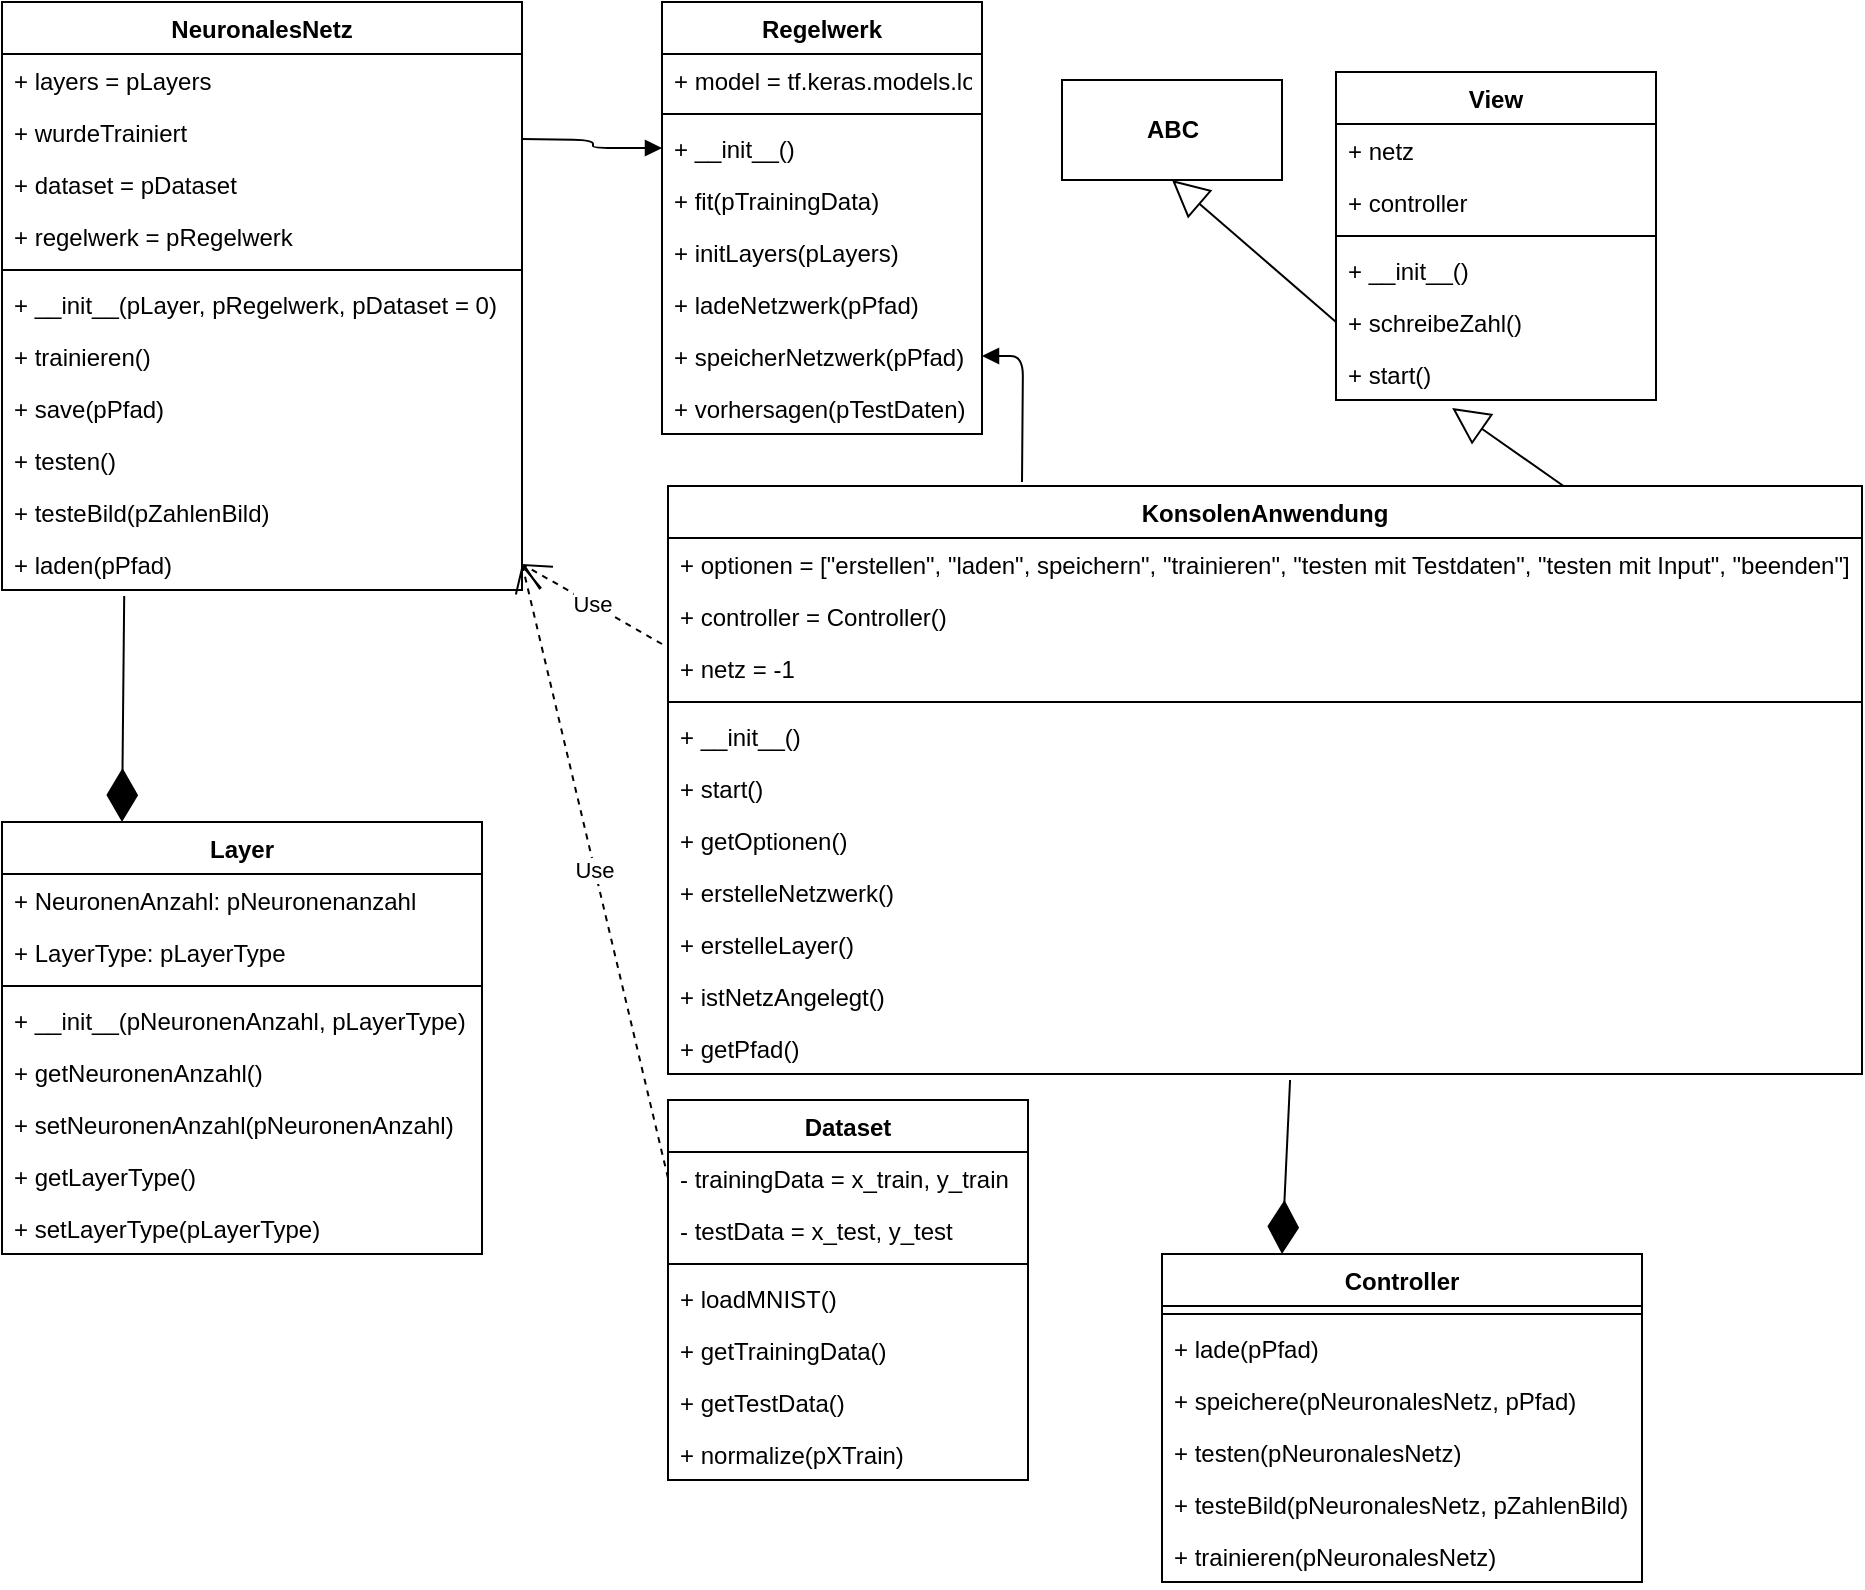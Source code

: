 <mxfile version="12.1.3" type="device" pages="1"><diagram id="2E6pRA4Kk8uPmwoUB0X3" name="Seite-1"><mxGraphModel dx="1172" dy="428" grid="1" gridSize="10" guides="1" tooltips="1" connect="1" arrows="1" fold="1" page="1" pageScale="1" pageWidth="827" pageHeight="1169" math="0" shadow="0"><root><mxCell id="0"/><mxCell id="1" parent="0"/><mxCell id="BfQ1NcIQaK8k666kHlXQ-1" value="NeuronalesNetz" style="swimlane;fontStyle=1;align=center;verticalAlign=top;childLayout=stackLayout;horizontal=1;startSize=26;horizontalStack=0;resizeParent=1;resizeParentMax=0;resizeLast=0;collapsible=1;marginBottom=0;" parent="1" vertex="1"><mxGeometry width="260" height="294" as="geometry"/></mxCell><mxCell id="BfQ1NcIQaK8k666kHlXQ-2" value="+ layers = pLayers" style="text;strokeColor=none;fillColor=none;align=left;verticalAlign=top;spacingLeft=4;spacingRight=4;overflow=hidden;rotatable=0;points=[[0,0.5],[1,0.5]];portConstraint=eastwest;" parent="BfQ1NcIQaK8k666kHlXQ-1" vertex="1"><mxGeometry y="26" width="260" height="26" as="geometry"/></mxCell><mxCell id="BfQ1NcIQaK8k666kHlXQ-3" value="+ wurdeTrainiert" style="text;strokeColor=none;fillColor=none;align=left;verticalAlign=top;spacingLeft=4;spacingRight=4;overflow=hidden;rotatable=0;points=[[0,0.5],[1,0.5]];portConstraint=eastwest;" parent="BfQ1NcIQaK8k666kHlXQ-1" vertex="1"><mxGeometry y="52" width="260" height="26" as="geometry"/></mxCell><mxCell id="BfQ1NcIQaK8k666kHlXQ-4" value="+ dataset = pDataset" style="text;strokeColor=none;fillColor=none;align=left;verticalAlign=top;spacingLeft=4;spacingRight=4;overflow=hidden;rotatable=0;points=[[0,0.5],[1,0.5]];portConstraint=eastwest;" parent="BfQ1NcIQaK8k666kHlXQ-1" vertex="1"><mxGeometry y="78" width="260" height="26" as="geometry"/></mxCell><mxCell id="BfQ1NcIQaK8k666kHlXQ-5" value="+ regelwerk = pRegelwerk" style="text;strokeColor=none;fillColor=none;align=left;verticalAlign=top;spacingLeft=4;spacingRight=4;overflow=hidden;rotatable=0;points=[[0,0.5],[1,0.5]];portConstraint=eastwest;" parent="BfQ1NcIQaK8k666kHlXQ-1" vertex="1"><mxGeometry y="104" width="260" height="26" as="geometry"/></mxCell><mxCell id="BfQ1NcIQaK8k666kHlXQ-6" value="" style="line;strokeWidth=1;fillColor=none;align=left;verticalAlign=middle;spacingTop=-1;spacingLeft=3;spacingRight=3;rotatable=0;labelPosition=right;points=[];portConstraint=eastwest;" parent="BfQ1NcIQaK8k666kHlXQ-1" vertex="1"><mxGeometry y="130" width="260" height="8" as="geometry"/></mxCell><mxCell id="BfQ1NcIQaK8k666kHlXQ-7" value="+ __init__(pLayer, pRegelwerk, pDataset = 0)" style="text;strokeColor=none;fillColor=none;align=left;verticalAlign=top;spacingLeft=4;spacingRight=4;overflow=hidden;rotatable=0;points=[[0,0.5],[1,0.5]];portConstraint=eastwest;" parent="BfQ1NcIQaK8k666kHlXQ-1" vertex="1"><mxGeometry y="138" width="260" height="26" as="geometry"/></mxCell><mxCell id="BfQ1NcIQaK8k666kHlXQ-8" value="+ trainieren()" style="text;strokeColor=none;fillColor=none;align=left;verticalAlign=top;spacingLeft=4;spacingRight=4;overflow=hidden;rotatable=0;points=[[0,0.5],[1,0.5]];portConstraint=eastwest;" parent="BfQ1NcIQaK8k666kHlXQ-1" vertex="1"><mxGeometry y="164" width="260" height="26" as="geometry"/></mxCell><mxCell id="BfQ1NcIQaK8k666kHlXQ-9" value="+ save(pPfad)" style="text;strokeColor=none;fillColor=none;align=left;verticalAlign=top;spacingLeft=4;spacingRight=4;overflow=hidden;rotatable=0;points=[[0,0.5],[1,0.5]];portConstraint=eastwest;" parent="BfQ1NcIQaK8k666kHlXQ-1" vertex="1"><mxGeometry y="190" width="260" height="26" as="geometry"/></mxCell><mxCell id="BfQ1NcIQaK8k666kHlXQ-10" value="+ testen()" style="text;strokeColor=none;fillColor=none;align=left;verticalAlign=top;spacingLeft=4;spacingRight=4;overflow=hidden;rotatable=0;points=[[0,0.5],[1,0.5]];portConstraint=eastwest;" parent="BfQ1NcIQaK8k666kHlXQ-1" vertex="1"><mxGeometry y="216" width="260" height="26" as="geometry"/></mxCell><mxCell id="cCeL-tBeceTXc8WrunCP-2" value="+ testeBild(pZahlenBild)" style="text;strokeColor=none;fillColor=none;align=left;verticalAlign=top;spacingLeft=4;spacingRight=4;overflow=hidden;rotatable=0;points=[[0,0.5],[1,0.5]];portConstraint=eastwest;" vertex="1" parent="BfQ1NcIQaK8k666kHlXQ-1"><mxGeometry y="242" width="260" height="26" as="geometry"/></mxCell><mxCell id="BfQ1NcIQaK8k666kHlXQ-11" value="+ laden(pPfad)" style="text;strokeColor=none;fillColor=none;align=left;verticalAlign=top;spacingLeft=4;spacingRight=4;overflow=hidden;rotatable=0;points=[[0,0.5],[1,0.5]];portConstraint=eastwest;" parent="BfQ1NcIQaK8k666kHlXQ-1" vertex="1"><mxGeometry y="268" width="260" height="26" as="geometry"/></mxCell><mxCell id="BfQ1NcIQaK8k666kHlXQ-12" value="Layer" style="swimlane;fontStyle=1;align=center;verticalAlign=top;childLayout=stackLayout;horizontal=1;startSize=26;horizontalStack=0;resizeParent=1;resizeParentMax=0;resizeLast=0;collapsible=1;marginBottom=0;" parent="1" vertex="1"><mxGeometry y="410" width="240" height="216" as="geometry"/></mxCell><mxCell id="BfQ1NcIQaK8k666kHlXQ-13" value="+ NeuronenAnzahl: pNeuronenanzahl" style="text;strokeColor=none;fillColor=none;align=left;verticalAlign=top;spacingLeft=4;spacingRight=4;overflow=hidden;rotatable=0;points=[[0,0.5],[1,0.5]];portConstraint=eastwest;" parent="BfQ1NcIQaK8k666kHlXQ-12" vertex="1"><mxGeometry y="26" width="240" height="26" as="geometry"/></mxCell><mxCell id="BfQ1NcIQaK8k666kHlXQ-14" value="+ LayerType: pLayerType" style="text;strokeColor=none;fillColor=none;align=left;verticalAlign=top;spacingLeft=4;spacingRight=4;overflow=hidden;rotatable=0;points=[[0,0.5],[1,0.5]];portConstraint=eastwest;" parent="BfQ1NcIQaK8k666kHlXQ-12" vertex="1"><mxGeometry y="52" width="240" height="26" as="geometry"/></mxCell><mxCell id="BfQ1NcIQaK8k666kHlXQ-15" value="" style="line;strokeWidth=1;fillColor=none;align=left;verticalAlign=middle;spacingTop=-1;spacingLeft=3;spacingRight=3;rotatable=0;labelPosition=right;points=[];portConstraint=eastwest;" parent="BfQ1NcIQaK8k666kHlXQ-12" vertex="1"><mxGeometry y="78" width="240" height="8" as="geometry"/></mxCell><mxCell id="BfQ1NcIQaK8k666kHlXQ-16" value="+ __init__(pNeuronenAnzahl, pLayerType)" style="text;strokeColor=none;fillColor=none;align=left;verticalAlign=top;spacingLeft=4;spacingRight=4;overflow=hidden;rotatable=0;points=[[0,0.5],[1,0.5]];portConstraint=eastwest;" parent="BfQ1NcIQaK8k666kHlXQ-12" vertex="1"><mxGeometry y="86" width="240" height="26" as="geometry"/></mxCell><mxCell id="BfQ1NcIQaK8k666kHlXQ-17" value="+ getNeuronenAnzahl()" style="text;strokeColor=none;fillColor=none;align=left;verticalAlign=top;spacingLeft=4;spacingRight=4;overflow=hidden;rotatable=0;points=[[0,0.5],[1,0.5]];portConstraint=eastwest;" parent="BfQ1NcIQaK8k666kHlXQ-12" vertex="1"><mxGeometry y="112" width="240" height="26" as="geometry"/></mxCell><mxCell id="BfQ1NcIQaK8k666kHlXQ-18" value="+ setNeuronenAnzahl(pNeuronenAnzahl)" style="text;strokeColor=none;fillColor=none;align=left;verticalAlign=top;spacingLeft=4;spacingRight=4;overflow=hidden;rotatable=0;points=[[0,0.5],[1,0.5]];portConstraint=eastwest;" parent="BfQ1NcIQaK8k666kHlXQ-12" vertex="1"><mxGeometry y="138" width="240" height="26" as="geometry"/></mxCell><mxCell id="BfQ1NcIQaK8k666kHlXQ-19" value="+ getLayerType()" style="text;strokeColor=none;fillColor=none;align=left;verticalAlign=top;spacingLeft=4;spacingRight=4;overflow=hidden;rotatable=0;points=[[0,0.5],[1,0.5]];portConstraint=eastwest;" parent="BfQ1NcIQaK8k666kHlXQ-12" vertex="1"><mxGeometry y="164" width="240" height="26" as="geometry"/></mxCell><mxCell id="BfQ1NcIQaK8k666kHlXQ-20" value="+ setLayerType(pLayerType)" style="text;strokeColor=none;fillColor=none;align=left;verticalAlign=top;spacingLeft=4;spacingRight=4;overflow=hidden;rotatable=0;points=[[0,0.5],[1,0.5]];portConstraint=eastwest;" parent="BfQ1NcIQaK8k666kHlXQ-12" vertex="1"><mxGeometry y="190" width="240" height="26" as="geometry"/></mxCell><mxCell id="BfQ1NcIQaK8k666kHlXQ-21" value="" style="endArrow=diamondThin;endFill=1;endSize=24;html=1;entryX=0.25;entryY=0;entryDx=0;entryDy=0;exitX=0.235;exitY=1.115;exitDx=0;exitDy=0;exitPerimeter=0;" parent="1" source="BfQ1NcIQaK8k666kHlXQ-11" target="BfQ1NcIQaK8k666kHlXQ-12" edge="1"><mxGeometry width="160" relative="1" as="geometry"><mxPoint x="400" y="80" as="sourcePoint"/><mxPoint x="560" y="80" as="targetPoint"/></mxGeometry></mxCell><mxCell id="BfQ1NcIQaK8k666kHlXQ-28" value="Regelwerk" style="swimlane;fontStyle=1;align=center;verticalAlign=top;childLayout=stackLayout;horizontal=1;startSize=26;horizontalStack=0;resizeParent=1;resizeParentMax=0;resizeLast=0;collapsible=1;marginBottom=0;" parent="1" vertex="1"><mxGeometry x="330" width="160" height="216" as="geometry"/></mxCell><mxCell id="BfQ1NcIQaK8k666kHlXQ-29" value="+ model = tf.keras.models.load_model(pPfad)" style="text;strokeColor=none;fillColor=none;align=left;verticalAlign=top;spacingLeft=4;spacingRight=4;overflow=hidden;rotatable=0;points=[[0,0.5],[1,0.5]];portConstraint=eastwest;" parent="BfQ1NcIQaK8k666kHlXQ-28" vertex="1"><mxGeometry y="26" width="160" height="26" as="geometry"/></mxCell><mxCell id="BfQ1NcIQaK8k666kHlXQ-30" value="" style="line;strokeWidth=1;fillColor=none;align=left;verticalAlign=middle;spacingTop=-1;spacingLeft=3;spacingRight=3;rotatable=0;labelPosition=right;points=[];portConstraint=eastwest;" parent="BfQ1NcIQaK8k666kHlXQ-28" vertex="1"><mxGeometry y="52" width="160" height="8" as="geometry"/></mxCell><mxCell id="BfQ1NcIQaK8k666kHlXQ-31" value="" style="endArrow=block;endFill=1;html=1;edgeStyle=orthogonalEdgeStyle;align=left;verticalAlign=top;entryX=0;entryY=0.5;entryDx=0;entryDy=0;" parent="BfQ1NcIQaK8k666kHlXQ-28" target="BfQ1NcIQaK8k666kHlXQ-33" edge="1"><mxGeometry x="-1" relative="1" as="geometry"><mxPoint x="-70" y="68.5" as="sourcePoint"/><mxPoint x="90" y="68.5" as="targetPoint"/></mxGeometry></mxCell><mxCell id="BfQ1NcIQaK8k666kHlXQ-32" value="" style="resizable=0;html=1;align=left;verticalAlign=bottom;labelBackgroundColor=#ffffff;fontSize=10;" parent="BfQ1NcIQaK8k666kHlXQ-31" connectable="0" vertex="1"><mxGeometry x="-1" relative="1" as="geometry"/></mxCell><mxCell id="BfQ1NcIQaK8k666kHlXQ-33" value="+ __init__()" style="text;strokeColor=none;fillColor=none;align=left;verticalAlign=top;spacingLeft=4;spacingRight=4;overflow=hidden;rotatable=0;points=[[0,0.5],[1,0.5]];portConstraint=eastwest;" parent="BfQ1NcIQaK8k666kHlXQ-28" vertex="1"><mxGeometry y="60" width="160" height="26" as="geometry"/></mxCell><mxCell id="BfQ1NcIQaK8k666kHlXQ-34" value="+ fit(pTrainingData)" style="text;strokeColor=none;fillColor=none;align=left;verticalAlign=top;spacingLeft=4;spacingRight=4;overflow=hidden;rotatable=0;points=[[0,0.5],[1,0.5]];portConstraint=eastwest;" parent="BfQ1NcIQaK8k666kHlXQ-28" vertex="1"><mxGeometry y="86" width="160" height="26" as="geometry"/></mxCell><mxCell id="BfQ1NcIQaK8k666kHlXQ-35" value="+ initLayers(pLayers)" style="text;strokeColor=none;fillColor=none;align=left;verticalAlign=top;spacingLeft=4;spacingRight=4;overflow=hidden;rotatable=0;points=[[0,0.5],[1,0.5]];portConstraint=eastwest;" parent="BfQ1NcIQaK8k666kHlXQ-28" vertex="1"><mxGeometry y="112" width="160" height="26" as="geometry"/></mxCell><mxCell id="BfQ1NcIQaK8k666kHlXQ-36" value="+ ladeNetzwerk(pPfad)&#10;" style="text;strokeColor=none;fillColor=none;align=left;verticalAlign=top;spacingLeft=4;spacingRight=4;overflow=hidden;rotatable=0;points=[[0,0.5],[1,0.5]];portConstraint=eastwest;" parent="BfQ1NcIQaK8k666kHlXQ-28" vertex="1"><mxGeometry y="138" width="160" height="26" as="geometry"/></mxCell><mxCell id="BfQ1NcIQaK8k666kHlXQ-37" value="+ speicherNetzwerk(pPfad)" style="text;strokeColor=none;fillColor=none;align=left;verticalAlign=top;spacingLeft=4;spacingRight=4;overflow=hidden;rotatable=0;points=[[0,0.5],[1,0.5]];portConstraint=eastwest;" parent="BfQ1NcIQaK8k666kHlXQ-28" vertex="1"><mxGeometry y="164" width="160" height="26" as="geometry"/></mxCell><mxCell id="BfQ1NcIQaK8k666kHlXQ-53" value="+ vorhersagen(pTestDaten)" style="text;strokeColor=none;fillColor=none;align=left;verticalAlign=top;spacingLeft=4;spacingRight=4;overflow=hidden;rotatable=0;points=[[0,0.5],[1,0.5]];portConstraint=eastwest;" parent="BfQ1NcIQaK8k666kHlXQ-28" vertex="1"><mxGeometry y="190" width="160" height="26" as="geometry"/></mxCell><mxCell id="BfQ1NcIQaK8k666kHlXQ-38" value="" style="endArrow=block;endFill=1;html=1;edgeStyle=orthogonalEdgeStyle;align=left;verticalAlign=top;exitX=0.973;exitY=0;exitDx=0;exitDy=0;entryX=1;entryY=0.5;entryDx=0;entryDy=0;exitPerimeter=0;" parent="1" target="BfQ1NcIQaK8k666kHlXQ-37" edge="1"><mxGeometry x="-1" relative="1" as="geometry"><mxPoint x="510" y="240" as="sourcePoint"/><mxPoint x="550" y="210" as="targetPoint"/></mxGeometry></mxCell><mxCell id="BfQ1NcIQaK8k666kHlXQ-39" value="Use" style="endArrow=open;endSize=12;dashed=1;html=1;entryX=1;entryY=0.5;entryDx=0;entryDy=0;exitX=0;exitY=0.5;exitDx=0;exitDy=0;" parent="1" target="BfQ1NcIQaK8k666kHlXQ-11" edge="1"><mxGeometry width="160" relative="1" as="geometry"><mxPoint x="330" y="321" as="sourcePoint"/><mxPoint x="330" y="310" as="targetPoint"/></mxGeometry></mxCell><mxCell id="BfQ1NcIQaK8k666kHlXQ-44" value="Dataset" style="swimlane;fontStyle=1;align=center;verticalAlign=top;childLayout=stackLayout;horizontal=1;startSize=26;horizontalStack=0;resizeParent=1;resizeParentMax=0;resizeLast=0;collapsible=1;marginBottom=0;" parent="1" vertex="1"><mxGeometry x="333" y="549" width="180" height="190" as="geometry"/></mxCell><mxCell id="BfQ1NcIQaK8k666kHlXQ-45" value="- trainingData = x_train, y_train" style="text;strokeColor=none;fillColor=none;align=left;verticalAlign=top;spacingLeft=4;spacingRight=4;overflow=hidden;rotatable=0;points=[[0,0.5],[1,0.5]];portConstraint=eastwest;" parent="BfQ1NcIQaK8k666kHlXQ-44" vertex="1"><mxGeometry y="26" width="180" height="26" as="geometry"/></mxCell><mxCell id="BfQ1NcIQaK8k666kHlXQ-46" value="- testData = x_test, y_test" style="text;strokeColor=none;fillColor=none;align=left;verticalAlign=top;spacingLeft=4;spacingRight=4;overflow=hidden;rotatable=0;points=[[0,0.5],[1,0.5]];portConstraint=eastwest;" parent="BfQ1NcIQaK8k666kHlXQ-44" vertex="1"><mxGeometry y="52" width="180" height="26" as="geometry"/></mxCell><mxCell id="BfQ1NcIQaK8k666kHlXQ-47" value="" style="line;strokeWidth=1;fillColor=none;align=left;verticalAlign=middle;spacingTop=-1;spacingLeft=3;spacingRight=3;rotatable=0;labelPosition=right;points=[];portConstraint=eastwest;" parent="BfQ1NcIQaK8k666kHlXQ-44" vertex="1"><mxGeometry y="78" width="180" height="8" as="geometry"/></mxCell><mxCell id="BfQ1NcIQaK8k666kHlXQ-48" value="+ loadMNIST()" style="text;strokeColor=none;fillColor=none;align=left;verticalAlign=top;spacingLeft=4;spacingRight=4;overflow=hidden;rotatable=0;points=[[0,0.5],[1,0.5]];portConstraint=eastwest;" parent="BfQ1NcIQaK8k666kHlXQ-44" vertex="1"><mxGeometry y="86" width="180" height="26" as="geometry"/></mxCell><mxCell id="BfQ1NcIQaK8k666kHlXQ-49" value="+ getTrainingData()" style="text;strokeColor=none;fillColor=none;align=left;verticalAlign=top;spacingLeft=4;spacingRight=4;overflow=hidden;rotatable=0;points=[[0,0.5],[1,0.5]];portConstraint=eastwest;" parent="BfQ1NcIQaK8k666kHlXQ-44" vertex="1"><mxGeometry y="112" width="180" height="26" as="geometry"/></mxCell><mxCell id="BfQ1NcIQaK8k666kHlXQ-50" value="+ getTestData()" style="text;strokeColor=none;fillColor=none;align=left;verticalAlign=top;spacingLeft=4;spacingRight=4;overflow=hidden;rotatable=0;points=[[0,0.5],[1,0.5]];portConstraint=eastwest;" parent="BfQ1NcIQaK8k666kHlXQ-44" vertex="1"><mxGeometry y="138" width="180" height="26" as="geometry"/></mxCell><mxCell id="BfQ1NcIQaK8k666kHlXQ-51" value="+ normalize(pXTrain)" style="text;strokeColor=none;fillColor=none;align=left;verticalAlign=top;spacingLeft=4;spacingRight=4;overflow=hidden;rotatable=0;points=[[0,0.5],[1,0.5]];portConstraint=eastwest;" parent="BfQ1NcIQaK8k666kHlXQ-44" vertex="1"><mxGeometry y="164" width="180" height="26" as="geometry"/></mxCell><mxCell id="BfQ1NcIQaK8k666kHlXQ-52" value="Use" style="endArrow=open;endSize=12;dashed=1;html=1;entryX=1;entryY=0.5;entryDx=0;entryDy=0;exitX=0;exitY=0.5;exitDx=0;exitDy=0;" parent="1" source="BfQ1NcIQaK8k666kHlXQ-45" target="BfQ1NcIQaK8k666kHlXQ-11" edge="1"><mxGeometry width="160" relative="1" as="geometry"><mxPoint x="330" y="460" as="sourcePoint"/><mxPoint x="490" y="460" as="targetPoint"/></mxGeometry></mxCell><mxCell id="BfQ1NcIQaK8k666kHlXQ-56" value="KonsolenAnwendung" style="swimlane;fontStyle=1;align=center;verticalAlign=top;childLayout=stackLayout;horizontal=1;startSize=26;horizontalStack=0;resizeParent=1;resizeParentMax=0;resizeLast=0;collapsible=1;marginBottom=0;" parent="1" vertex="1"><mxGeometry x="333" y="242" width="597" height="294" as="geometry"/></mxCell><mxCell id="BfQ1NcIQaK8k666kHlXQ-57" value="+ optionen = [&quot;erstellen&quot;, &quot;laden&quot;, speichern&quot;, &quot;trainieren&quot;, &quot;testen mit Testdaten&quot;, &quot;testen mit Input&quot;, &quot;beenden&quot;]" style="text;strokeColor=none;fillColor=none;align=left;verticalAlign=top;spacingLeft=4;spacingRight=4;overflow=hidden;rotatable=0;points=[[0,0.5],[1,0.5]];portConstraint=eastwest;" parent="BfQ1NcIQaK8k666kHlXQ-56" vertex="1"><mxGeometry y="26" width="597" height="26" as="geometry"/></mxCell><mxCell id="BfQ1NcIQaK8k666kHlXQ-60" value="+ controller = Controller()" style="text;strokeColor=none;fillColor=none;align=left;verticalAlign=top;spacingLeft=4;spacingRight=4;overflow=hidden;rotatable=0;points=[[0,0.5],[1,0.5]];portConstraint=eastwest;" parent="BfQ1NcIQaK8k666kHlXQ-56" vertex="1"><mxGeometry y="52" width="597" height="26" as="geometry"/></mxCell><mxCell id="BfQ1NcIQaK8k666kHlXQ-61" value="+ netz = -1" style="text;strokeColor=none;fillColor=none;align=left;verticalAlign=top;spacingLeft=4;spacingRight=4;overflow=hidden;rotatable=0;points=[[0,0.5],[1,0.5]];portConstraint=eastwest;" parent="BfQ1NcIQaK8k666kHlXQ-56" vertex="1"><mxGeometry y="78" width="597" height="26" as="geometry"/></mxCell><mxCell id="BfQ1NcIQaK8k666kHlXQ-58" value="" style="line;strokeWidth=1;fillColor=none;align=left;verticalAlign=middle;spacingTop=-1;spacingLeft=3;spacingRight=3;rotatable=0;labelPosition=right;points=[];portConstraint=eastwest;" parent="BfQ1NcIQaK8k666kHlXQ-56" vertex="1"><mxGeometry y="104" width="597" height="8" as="geometry"/></mxCell><mxCell id="BfQ1NcIQaK8k666kHlXQ-59" value="+ __init__()" style="text;strokeColor=none;fillColor=none;align=left;verticalAlign=top;spacingLeft=4;spacingRight=4;overflow=hidden;rotatable=0;points=[[0,0.5],[1,0.5]];portConstraint=eastwest;" parent="BfQ1NcIQaK8k666kHlXQ-56" vertex="1"><mxGeometry y="112" width="597" height="26" as="geometry"/></mxCell><mxCell id="BfQ1NcIQaK8k666kHlXQ-62" value="+ start()" style="text;strokeColor=none;fillColor=none;align=left;verticalAlign=top;spacingLeft=4;spacingRight=4;overflow=hidden;rotatable=0;points=[[0,0.5],[1,0.5]];portConstraint=eastwest;" parent="BfQ1NcIQaK8k666kHlXQ-56" vertex="1"><mxGeometry y="138" width="597" height="26" as="geometry"/></mxCell><mxCell id="BfQ1NcIQaK8k666kHlXQ-63" value="+ getOptionen()" style="text;strokeColor=none;fillColor=none;align=left;verticalAlign=top;spacingLeft=4;spacingRight=4;overflow=hidden;rotatable=0;points=[[0,0.5],[1,0.5]];portConstraint=eastwest;" parent="BfQ1NcIQaK8k666kHlXQ-56" vertex="1"><mxGeometry y="164" width="597" height="26" as="geometry"/></mxCell><mxCell id="BfQ1NcIQaK8k666kHlXQ-64" value="+ erstelleNetzwerk()" style="text;strokeColor=none;fillColor=none;align=left;verticalAlign=top;spacingLeft=4;spacingRight=4;overflow=hidden;rotatable=0;points=[[0,0.5],[1,0.5]];portConstraint=eastwest;" parent="BfQ1NcIQaK8k666kHlXQ-56" vertex="1"><mxGeometry y="190" width="597" height="26" as="geometry"/></mxCell><mxCell id="BfQ1NcIQaK8k666kHlXQ-65" value="+ erstelleLayer()" style="text;strokeColor=none;fillColor=none;align=left;verticalAlign=top;spacingLeft=4;spacingRight=4;overflow=hidden;rotatable=0;points=[[0,0.5],[1,0.5]];portConstraint=eastwest;" parent="BfQ1NcIQaK8k666kHlXQ-56" vertex="1"><mxGeometry y="216" width="597" height="26" as="geometry"/></mxCell><mxCell id="BfQ1NcIQaK8k666kHlXQ-66" value="+ istNetzAngelegt()" style="text;strokeColor=none;fillColor=none;align=left;verticalAlign=top;spacingLeft=4;spacingRight=4;overflow=hidden;rotatable=0;points=[[0,0.5],[1,0.5]];portConstraint=eastwest;" parent="BfQ1NcIQaK8k666kHlXQ-56" vertex="1"><mxGeometry y="242" width="597" height="26" as="geometry"/></mxCell><mxCell id="BfQ1NcIQaK8k666kHlXQ-67" value="+ getPfad()" style="text;strokeColor=none;fillColor=none;align=left;verticalAlign=top;spacingLeft=4;spacingRight=4;overflow=hidden;rotatable=0;points=[[0,0.5],[1,0.5]];portConstraint=eastwest;" parent="BfQ1NcIQaK8k666kHlXQ-56" vertex="1"><mxGeometry y="268" width="597" height="26" as="geometry"/></mxCell><mxCell id="BfQ1NcIQaK8k666kHlXQ-68" value="Controller" style="swimlane;fontStyle=1;align=center;verticalAlign=top;childLayout=stackLayout;horizontal=1;startSize=26;horizontalStack=0;resizeParent=1;resizeParentMax=0;resizeLast=0;collapsible=1;marginBottom=0;" parent="1" vertex="1"><mxGeometry x="580" y="626" width="240" height="164" as="geometry"/></mxCell><mxCell id="BfQ1NcIQaK8k666kHlXQ-70" value="" style="line;strokeWidth=1;fillColor=none;align=left;verticalAlign=middle;spacingTop=-1;spacingLeft=3;spacingRight=3;rotatable=0;labelPosition=right;points=[];portConstraint=eastwest;" parent="BfQ1NcIQaK8k666kHlXQ-68" vertex="1"><mxGeometry y="26" width="240" height="8" as="geometry"/></mxCell><mxCell id="BfQ1NcIQaK8k666kHlXQ-71" value="+ lade(pPfad)" style="text;strokeColor=none;fillColor=none;align=left;verticalAlign=top;spacingLeft=4;spacingRight=4;overflow=hidden;rotatable=0;points=[[0,0.5],[1,0.5]];portConstraint=eastwest;" parent="BfQ1NcIQaK8k666kHlXQ-68" vertex="1"><mxGeometry y="34" width="240" height="26" as="geometry"/></mxCell><mxCell id="BfQ1NcIQaK8k666kHlXQ-72" value="+ speichere(pNeuronalesNetz, pPfad)" style="text;strokeColor=none;fillColor=none;align=left;verticalAlign=top;spacingLeft=4;spacingRight=4;overflow=hidden;rotatable=0;points=[[0,0.5],[1,0.5]];portConstraint=eastwest;" parent="BfQ1NcIQaK8k666kHlXQ-68" vertex="1"><mxGeometry y="60" width="240" height="26" as="geometry"/></mxCell><mxCell id="BfQ1NcIQaK8k666kHlXQ-73" value="+ testen(pNeuronalesNetz)" style="text;strokeColor=none;fillColor=none;align=left;verticalAlign=top;spacingLeft=4;spacingRight=4;overflow=hidden;rotatable=0;points=[[0,0.5],[1,0.5]];portConstraint=eastwest;" parent="BfQ1NcIQaK8k666kHlXQ-68" vertex="1"><mxGeometry y="86" width="240" height="26" as="geometry"/></mxCell><mxCell id="cCeL-tBeceTXc8WrunCP-1" value="+ testeBild(pNeuronalesNetz, pZahlenBild)" style="text;strokeColor=none;fillColor=none;align=left;verticalAlign=top;spacingLeft=4;spacingRight=4;overflow=hidden;rotatable=0;points=[[0,0.5],[1,0.5]];portConstraint=eastwest;" vertex="1" parent="BfQ1NcIQaK8k666kHlXQ-68"><mxGeometry y="112" width="240" height="26" as="geometry"/></mxCell><mxCell id="BfQ1NcIQaK8k666kHlXQ-74" value="+ trainieren(pNeuronalesNetz)" style="text;strokeColor=none;fillColor=none;align=left;verticalAlign=top;spacingLeft=4;spacingRight=4;overflow=hidden;rotatable=0;points=[[0,0.5],[1,0.5]];portConstraint=eastwest;" parent="BfQ1NcIQaK8k666kHlXQ-68" vertex="1"><mxGeometry y="138" width="240" height="26" as="geometry"/></mxCell><mxCell id="BfQ1NcIQaK8k666kHlXQ-75" value="" style="endArrow=diamondThin;endFill=1;endSize=24;html=1;exitX=0.521;exitY=1.115;exitDx=0;exitDy=0;exitPerimeter=0;entryX=0.25;entryY=0;entryDx=0;entryDy=0;" parent="1" source="BfQ1NcIQaK8k666kHlXQ-67" target="BfQ1NcIQaK8k666kHlXQ-68" edge="1"><mxGeometry width="160" relative="1" as="geometry"><mxPoint x="520" y="619.5" as="sourcePoint"/><mxPoint x="680" y="619.5" as="targetPoint"/></mxGeometry></mxCell><mxCell id="cCeL-tBeceTXc8WrunCP-3" value="View" style="swimlane;fontStyle=1;align=center;verticalAlign=top;childLayout=stackLayout;horizontal=1;startSize=26;horizontalStack=0;resizeParent=1;resizeParentMax=0;resizeLast=0;collapsible=1;marginBottom=0;" vertex="1" parent="1"><mxGeometry x="667" y="35" width="160" height="164" as="geometry"/></mxCell><mxCell id="cCeL-tBeceTXc8WrunCP-4" value="+ netz" style="text;strokeColor=none;fillColor=none;align=left;verticalAlign=top;spacingLeft=4;spacingRight=4;overflow=hidden;rotatable=0;points=[[0,0.5],[1,0.5]];portConstraint=eastwest;" vertex="1" parent="cCeL-tBeceTXc8WrunCP-3"><mxGeometry y="26" width="160" height="26" as="geometry"/></mxCell><mxCell id="cCeL-tBeceTXc8WrunCP-7" value="+ controller" style="text;strokeColor=none;fillColor=none;align=left;verticalAlign=top;spacingLeft=4;spacingRight=4;overflow=hidden;rotatable=0;points=[[0,0.5],[1,0.5]];portConstraint=eastwest;" vertex="1" parent="cCeL-tBeceTXc8WrunCP-3"><mxGeometry y="52" width="160" height="26" as="geometry"/></mxCell><mxCell id="cCeL-tBeceTXc8WrunCP-5" value="" style="line;strokeWidth=1;fillColor=none;align=left;verticalAlign=middle;spacingTop=-1;spacingLeft=3;spacingRight=3;rotatable=0;labelPosition=right;points=[];portConstraint=eastwest;" vertex="1" parent="cCeL-tBeceTXc8WrunCP-3"><mxGeometry y="78" width="160" height="8" as="geometry"/></mxCell><mxCell id="cCeL-tBeceTXc8WrunCP-6" value="+ __init__()" style="text;strokeColor=none;fillColor=none;align=left;verticalAlign=top;spacingLeft=4;spacingRight=4;overflow=hidden;rotatable=0;points=[[0,0.5],[1,0.5]];portConstraint=eastwest;" vertex="1" parent="cCeL-tBeceTXc8WrunCP-3"><mxGeometry y="86" width="160" height="26" as="geometry"/></mxCell><mxCell id="cCeL-tBeceTXc8WrunCP-8" value="+ schreibeZahl()" style="text;strokeColor=none;fillColor=none;align=left;verticalAlign=top;spacingLeft=4;spacingRight=4;overflow=hidden;rotatable=0;points=[[0,0.5],[1,0.5]];portConstraint=eastwest;" vertex="1" parent="cCeL-tBeceTXc8WrunCP-3"><mxGeometry y="112" width="160" height="26" as="geometry"/></mxCell><mxCell id="cCeL-tBeceTXc8WrunCP-9" value="+ start()" style="text;strokeColor=none;fillColor=none;align=left;verticalAlign=top;spacingLeft=4;spacingRight=4;overflow=hidden;rotatable=0;points=[[0,0.5],[1,0.5]];portConstraint=eastwest;" vertex="1" parent="cCeL-tBeceTXc8WrunCP-3"><mxGeometry y="138" width="160" height="26" as="geometry"/></mxCell><mxCell id="cCeL-tBeceTXc8WrunCP-10" value="" style="endArrow=block;endSize=16;endFill=0;html=1;entryX=0.363;entryY=1.154;entryDx=0;entryDy=0;entryPerimeter=0;exitX=0.75;exitY=0;exitDx=0;exitDy=0;" edge="1" parent="1" source="BfQ1NcIQaK8k666kHlXQ-56" target="cCeL-tBeceTXc8WrunCP-9"><mxGeometry width="160" relative="1" as="geometry"><mxPoint x="720" y="240" as="sourcePoint"/><mxPoint x="880" y="240" as="targetPoint"/></mxGeometry></mxCell><mxCell id="cCeL-tBeceTXc8WrunCP-11" value="&lt;b&gt;ABC&lt;/b&gt;" style="html=1;" vertex="1" parent="1"><mxGeometry x="530" y="39" width="110" height="50" as="geometry"/></mxCell><mxCell id="cCeL-tBeceTXc8WrunCP-12" value="" style="endArrow=block;endSize=16;endFill=0;html=1;exitX=0;exitY=0.5;exitDx=0;exitDy=0;entryX=0.5;entryY=1;entryDx=0;entryDy=0;" edge="1" parent="1" source="cCeL-tBeceTXc8WrunCP-8" target="cCeL-tBeceTXc8WrunCP-11"><mxGeometry width="160" relative="1" as="geometry"><mxPoint x="640" y="140" as="sourcePoint"/><mxPoint x="570" y="100" as="targetPoint"/></mxGeometry></mxCell></root></mxGraphModel></diagram></mxfile>